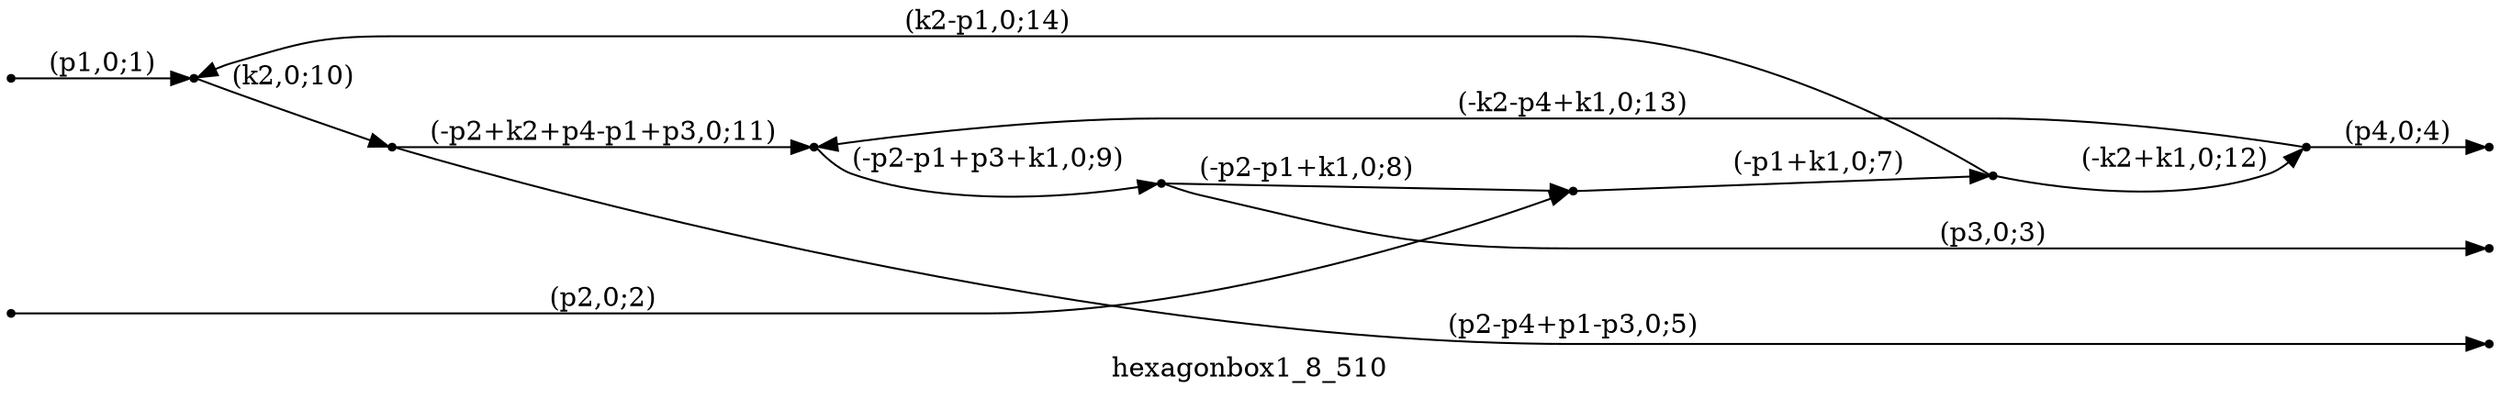 digraph hexagonbox1_8_510 {
  label="hexagonbox1_8_510";
  rankdir="LR";
  subgraph edges {
    -1 -> 7 [label="(p1,0;1)"];
    -2 -> 1 [label="(p2,0;2)"];
    2 -> -3 [label="(p3,0;3)"];
    6 -> -4 [label="(p4,0;4)"];
    3 -> -5 [label="(p2-p4+p1-p3,0;5)"];
    1 -> 5 [label="(-p1+k1,0;7)"];
    2 -> 1 [label="(-p2-p1+k1,0;8)"];
    4 -> 2 [label="(-p2-p1+p3+k1,0;9)"];
    7 -> 3 [label="(k2,0;10)"];
    3 -> 4 [label="(-p2+k2+p4-p1+p3,0;11)"];
    5 -> 6 [label="(-k2+k1,0;12)"];
    6 -> 4 [label="(-k2-p4+k1,0;13)"];
    5 -> 7 [label="(k2-p1,0;14)"];
  }
  subgraph incoming { rank="source"; -1; -2; }
  subgraph outgoing { rank="sink"; -3; -4; -5; }
-5 [shape=point];
-4 [shape=point];
-3 [shape=point];
-2 [shape=point];
-1 [shape=point];
1 [shape=point];
2 [shape=point];
3 [shape=point];
4 [shape=point];
5 [shape=point];
6 [shape=point];
7 [shape=point];
}

